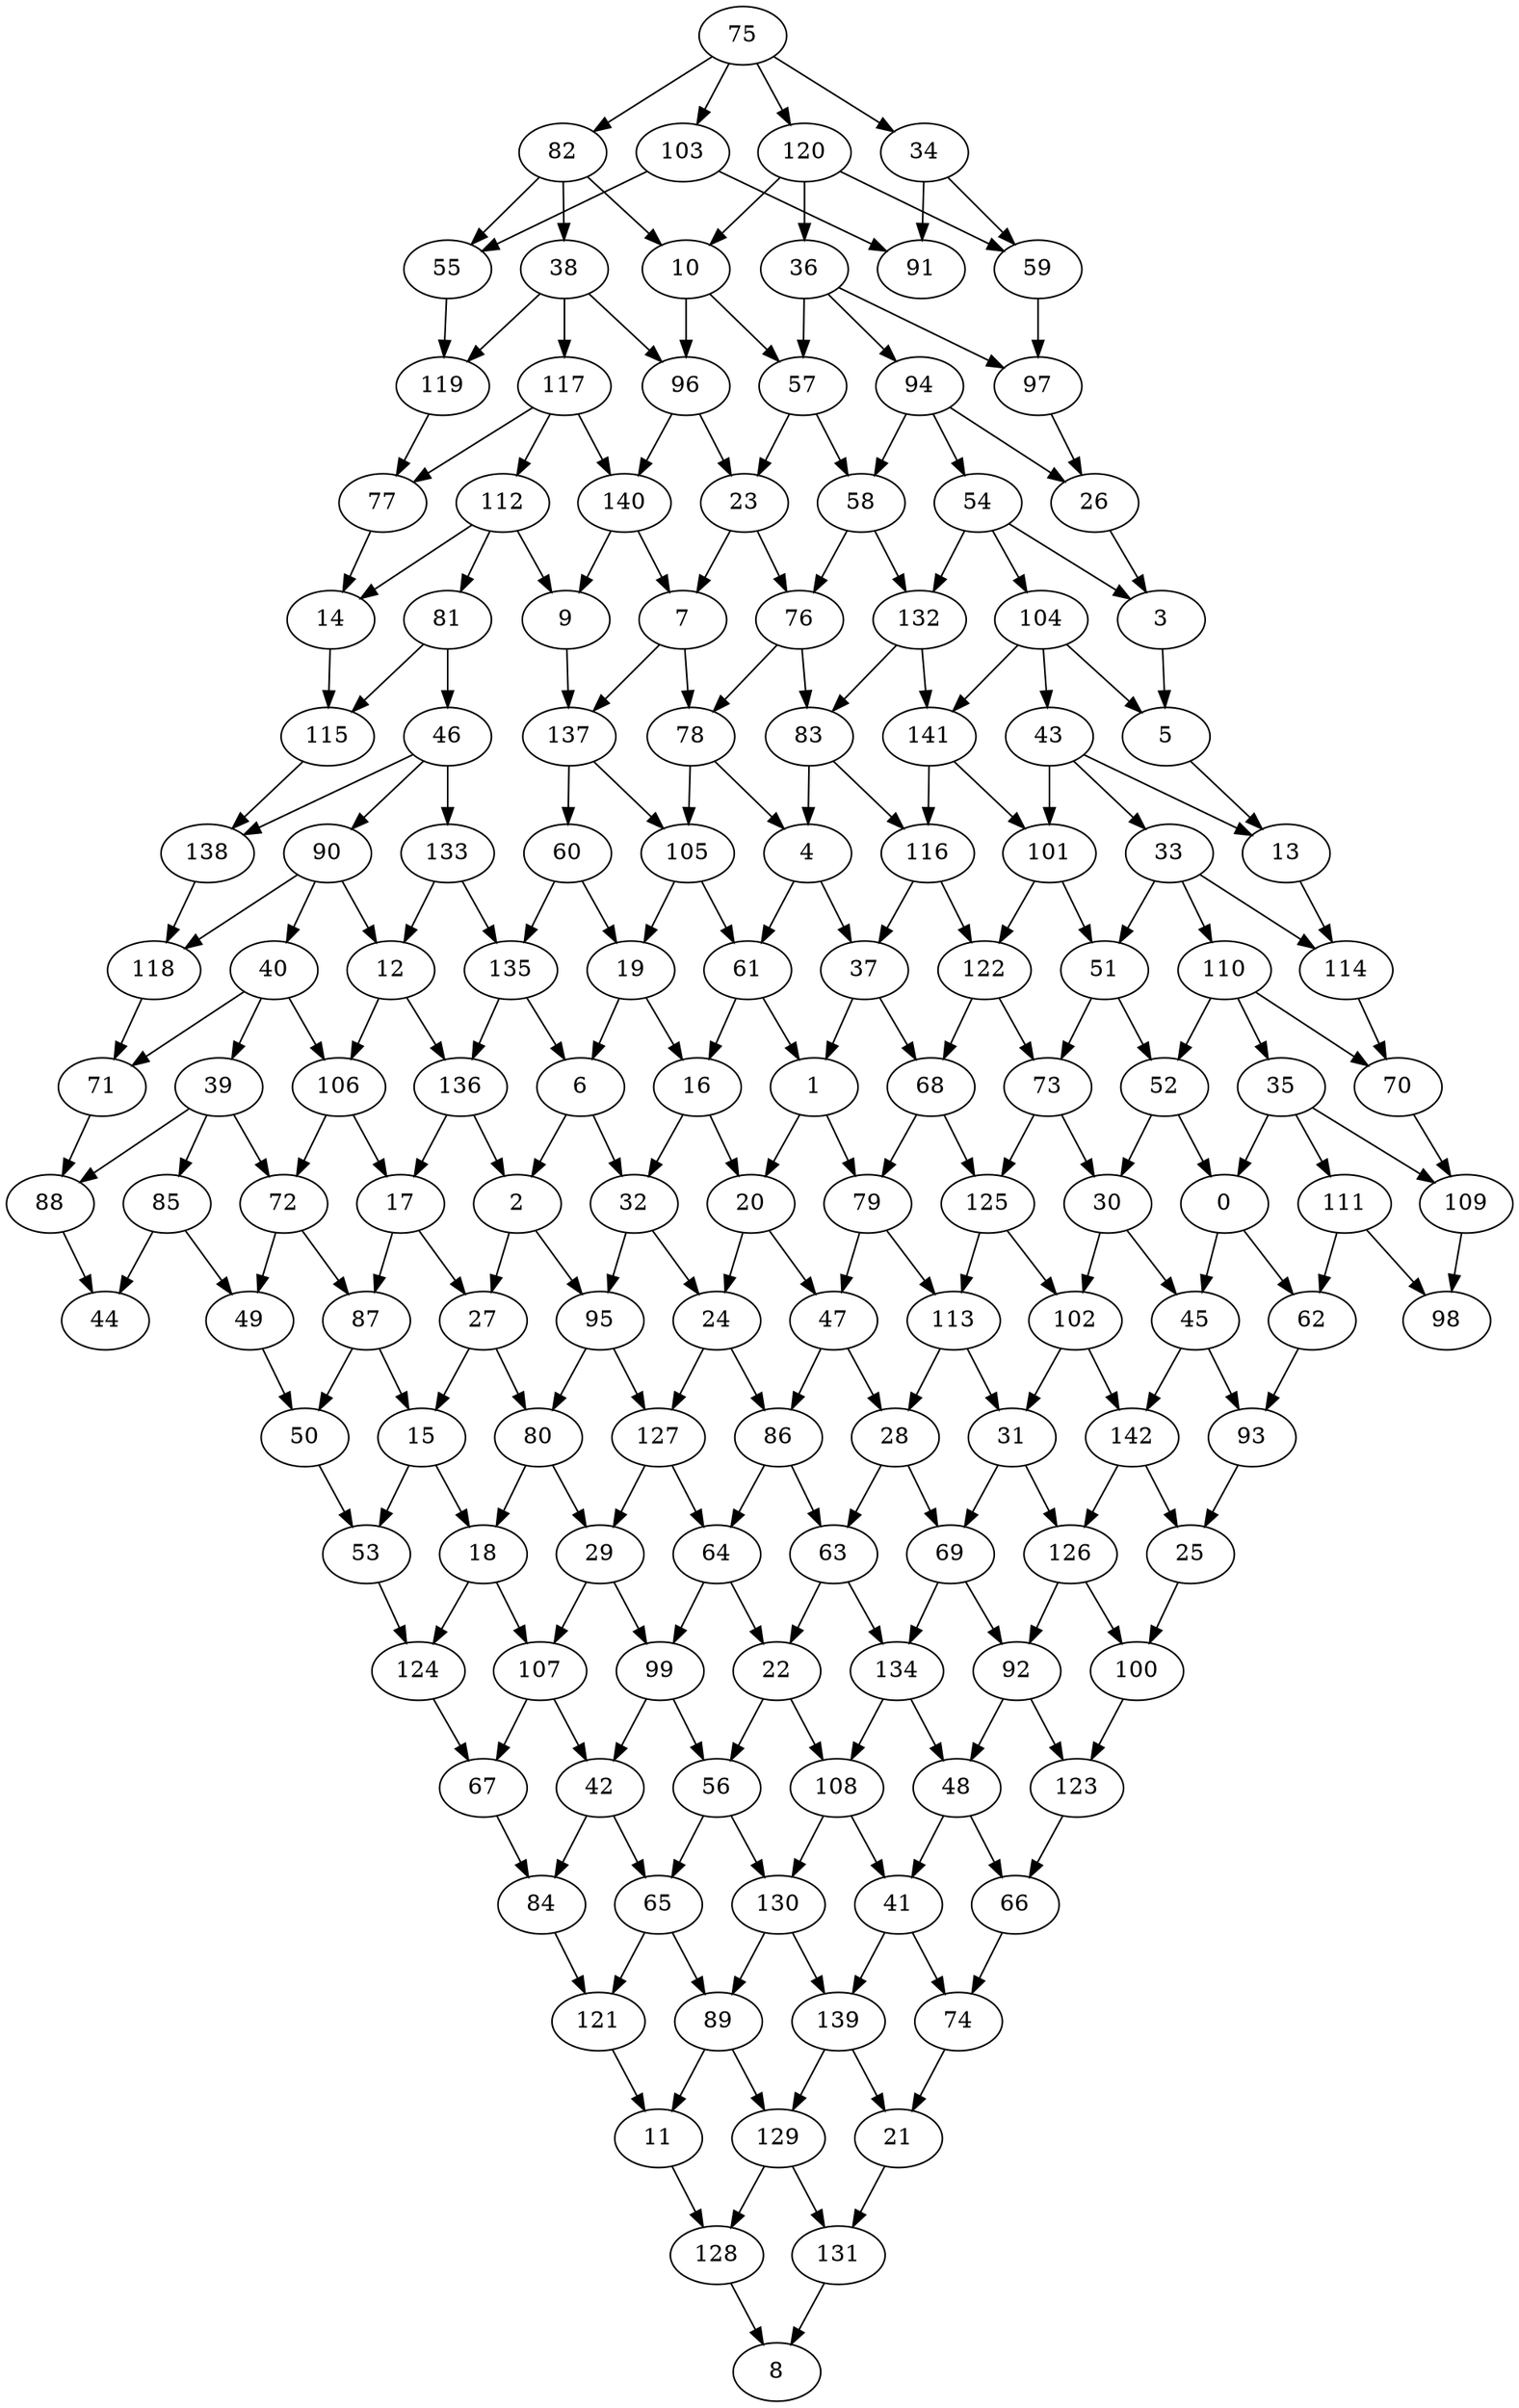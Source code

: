 strict digraph "" {
	0 -> 45;
	0 -> 62;
	1 -> 20;
	1 -> 79;
	2 -> 27;
	2 -> 95;
	3 -> 5;
	4 -> 37;
	4 -> 61;
	5 -> 13;
	6 -> 2;
	6 -> 32;
	7 -> 78;
	7 -> 137;
	9 -> 137;
	10 -> 57;
	10 -> 96;
	11 -> 128;
	12 -> 106;
	12 -> 136;
	13 -> 114;
	14 -> 115;
	15 -> 18;
	15 -> 53;
	16 -> 20;
	16 -> 32;
	17 -> 27;
	17 -> 87;
	18 -> 107;
	18 -> 124;
	19 -> 6;
	19 -> 16;
	20 -> 24;
	20 -> 47;
	21 -> 131;
	22 -> 56;
	22 -> 108;
	23 -> 7;
	23 -> 76;
	24 -> 86;
	24 -> 127;
	25 -> 100;
	26 -> 3;
	27 -> 15;
	27 -> 80;
	28 -> 63;
	28 -> 69;
	29 -> 99;
	29 -> 107;
	30 -> 45;
	30 -> 102;
	31 -> 69;
	31 -> 126;
	32 -> 24;
	32 -> 95;
	33 -> 51;
	33 -> 110;
	33 -> 114;
	34 -> 59;
	34 -> 91;
	35 -> 0;
	35 -> 109;
	35 -> 111;
	36 -> 57;
	36 -> 94;
	36 -> 97;
	37 -> 1;
	37 -> 68;
	38 -> 96;
	38 -> 117;
	38 -> 119;
	39 -> 72;
	39 -> 85;
	39 -> 88;
	40 -> 39;
	40 -> 71;
	40 -> 106;
	41 -> 74;
	41 -> 139;
	42 -> 65;
	42 -> 84;
	43 -> 13;
	43 -> 33;
	43 -> 101;
	45 -> 93;
	45 -> 142;
	46 -> 90;
	46 -> 133;
	46 -> 138;
	47 -> 28;
	47 -> 86;
	48 -> 41;
	48 -> 66;
	49 -> 50;
	50 -> 53;
	51 -> 52;
	51 -> 73;
	52 -> 0;
	52 -> 30;
	53 -> 124;
	54 -> 3;
	54 -> 104;
	54 -> 132;
	55 -> 119;
	56 -> 65;
	56 -> 130;
	57 -> 23;
	57 -> 58;
	58 -> 76;
	58 -> 132;
	59 -> 97;
	60 -> 19;
	60 -> 135;
	61 -> 1;
	61 -> 16;
	62 -> 93;
	63 -> 22;
	63 -> 134;
	64 -> 22;
	64 -> 99;
	65 -> 89;
	65 -> 121;
	66 -> 74;
	67 -> 84;
	68 -> 79;
	68 -> 125;
	69 -> 92;
	69 -> 134;
	70 -> 109;
	71 -> 88;
	72 -> 49;
	72 -> 87;
	73 -> 30;
	73 -> 125;
	74 -> 21;
	75 -> 34;
	75 -> 82;
	75 -> 103;
	75 -> 120;
	76 -> 78;
	76 -> 83;
	77 -> 14;
	78 -> 4;
	78 -> 105;
	79 -> 47;
	79 -> 113;
	80 -> 18;
	80 -> 29;
	81 -> 46;
	81 -> 115;
	82 -> 10;
	82 -> 38;
	82 -> 55;
	83 -> 4;
	83 -> 116;
	84 -> 121;
	85 -> 44;
	85 -> 49;
	86 -> 63;
	86 -> 64;
	87 -> 15;
	87 -> 50;
	88 -> 44;
	89 -> 11;
	89 -> 129;
	90 -> 12;
	90 -> 40;
	90 -> 118;
	92 -> 48;
	92 -> 123;
	93 -> 25;
	94 -> 26;
	94 -> 54;
	94 -> 58;
	95 -> 80;
	95 -> 127;
	96 -> 23;
	96 -> 140;
	97 -> 26;
	99 -> 42;
	99 -> 56;
	100 -> 123;
	101 -> 51;
	101 -> 122;
	102 -> 31;
	102 -> 142;
	103 -> 55;
	103 -> 91;
	104 -> 5;
	104 -> 43;
	104 -> 141;
	105 -> 19;
	105 -> 61;
	106 -> 17;
	106 -> 72;
	107 -> 42;
	107 -> 67;
	108 -> 41;
	108 -> 130;
	109 -> 98;
	110 -> 35;
	110 -> 52;
	110 -> 70;
	111 -> 62;
	111 -> 98;
	112 -> 9;
	112 -> 14;
	112 -> 81;
	113 -> 28;
	113 -> 31;
	114 -> 70;
	115 -> 138;
	116 -> 37;
	116 -> 122;
	117 -> 77;
	117 -> 112;
	117 -> 140;
	118 -> 71;
	119 -> 77;
	120 -> 10;
	120 -> 36;
	120 -> 59;
	121 -> 11;
	122 -> 68;
	122 -> 73;
	123 -> 66;
	124 -> 67;
	125 -> 102;
	125 -> 113;
	126 -> 92;
	126 -> 100;
	127 -> 29;
	127 -> 64;
	128 -> 8;
	129 -> 128;
	129 -> 131;
	130 -> 89;
	130 -> 139;
	131 -> 8;
	132 -> 83;
	132 -> 141;
	133 -> 12;
	133 -> 135;
	134 -> 48;
	134 -> 108;
	135 -> 6;
	135 -> 136;
	136 -> 2;
	136 -> 17;
	137 -> 60;
	137 -> 105;
	138 -> 118;
	139 -> 21;
	139 -> 129;
	140 -> 7;
	140 -> 9;
	141 -> 101;
	141 -> 116;
	142 -> 25;
	142 -> 126;
}
